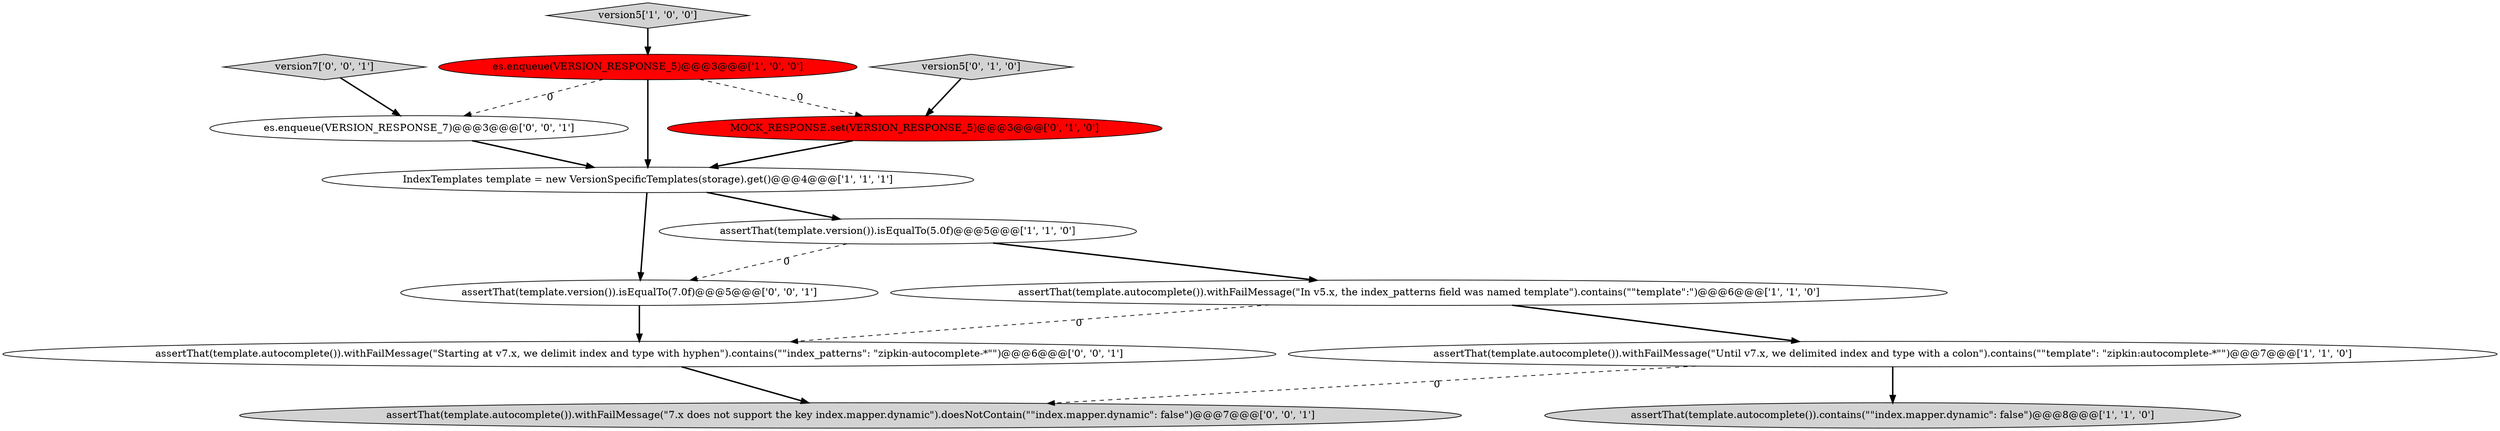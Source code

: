 digraph {
0 [style = filled, label = "assertThat(template.autocomplete()).withFailMessage(\"In v5.x, the index_patterns field was named template\").contains(\"\"template\":\")@@@6@@@['1', '1', '0']", fillcolor = white, shape = ellipse image = "AAA0AAABBB1BBB"];
9 [style = filled, label = "assertThat(template.autocomplete()).withFailMessage(\"Starting at v7.x, we delimit index and type with hyphen\").contains(\"\"index_patterns\": \"zipkin-autocomplete-*\"\")@@@6@@@['0', '0', '1']", fillcolor = white, shape = ellipse image = "AAA0AAABBB3BBB"];
10 [style = filled, label = "assertThat(template.version()).isEqualTo(7.0f)@@@5@@@['0', '0', '1']", fillcolor = white, shape = ellipse image = "AAA0AAABBB3BBB"];
13 [style = filled, label = "es.enqueue(VERSION_RESPONSE_7)@@@3@@@['0', '0', '1']", fillcolor = white, shape = ellipse image = "AAA0AAABBB3BBB"];
2 [style = filled, label = "version5['1', '0', '0']", fillcolor = lightgray, shape = diamond image = "AAA0AAABBB1BBB"];
8 [style = filled, label = "version5['0', '1', '0']", fillcolor = lightgray, shape = diamond image = "AAA0AAABBB2BBB"];
4 [style = filled, label = "assertThat(template.autocomplete()).withFailMessage(\"Until v7.x, we delimited index and type with a colon\").contains(\"\"template\": \"zipkin:autocomplete-*\"\")@@@7@@@['1', '1', '0']", fillcolor = white, shape = ellipse image = "AAA0AAABBB1BBB"];
3 [style = filled, label = "IndexTemplates template = new VersionSpecificTemplates(storage).get()@@@4@@@['1', '1', '1']", fillcolor = white, shape = ellipse image = "AAA0AAABBB1BBB"];
11 [style = filled, label = "version7['0', '0', '1']", fillcolor = lightgray, shape = diamond image = "AAA0AAABBB3BBB"];
6 [style = filled, label = "assertThat(template.version()).isEqualTo(5.0f)@@@5@@@['1', '1', '0']", fillcolor = white, shape = ellipse image = "AAA0AAABBB1BBB"];
7 [style = filled, label = "MOCK_RESPONSE.set(VERSION_RESPONSE_5)@@@3@@@['0', '1', '0']", fillcolor = red, shape = ellipse image = "AAA1AAABBB2BBB"];
5 [style = filled, label = "assertThat(template.autocomplete()).contains(\"\"index.mapper.dynamic\": false\")@@@8@@@['1', '1', '0']", fillcolor = lightgray, shape = ellipse image = "AAA0AAABBB1BBB"];
12 [style = filled, label = "assertThat(template.autocomplete()).withFailMessage(\"7.x does not support the key index.mapper.dynamic\").doesNotContain(\"\"index.mapper.dynamic\": false\")@@@7@@@['0', '0', '1']", fillcolor = lightgray, shape = ellipse image = "AAA0AAABBB3BBB"];
1 [style = filled, label = "es.enqueue(VERSION_RESPONSE_5)@@@3@@@['1', '0', '0']", fillcolor = red, shape = ellipse image = "AAA1AAABBB1BBB"];
1->3 [style = bold, label=""];
3->10 [style = bold, label=""];
3->6 [style = bold, label=""];
10->9 [style = bold, label=""];
6->0 [style = bold, label=""];
9->12 [style = bold, label=""];
0->9 [style = dashed, label="0"];
1->7 [style = dashed, label="0"];
13->3 [style = bold, label=""];
0->4 [style = bold, label=""];
4->5 [style = bold, label=""];
2->1 [style = bold, label=""];
7->3 [style = bold, label=""];
11->13 [style = bold, label=""];
8->7 [style = bold, label=""];
4->12 [style = dashed, label="0"];
6->10 [style = dashed, label="0"];
1->13 [style = dashed, label="0"];
}
